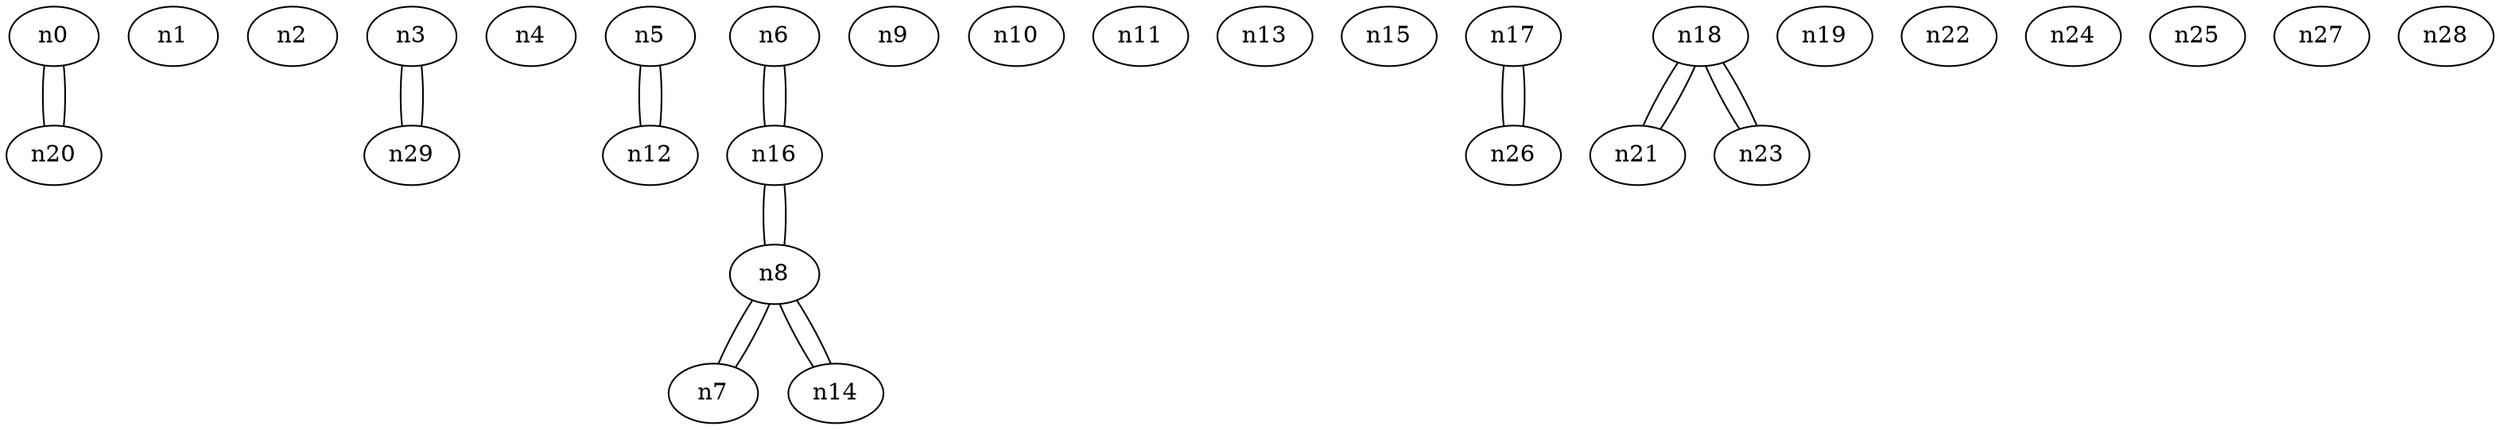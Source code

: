 graph {
n0;
n1;
n2;
n3;
n4;
n5;
n6;
n7;
n8;
n9;
n10;
n11;
n12;
n13;
n14;
n15;
n16;
n17;
n18;
n19;
n20;
n21;
n22;
n23;
n24;
n25;
n26;
n27;
n28;
n29;
n0 -- n20;
n3 -- n29;
n5 -- n12;
n6 -- n16;
n7 -- n8;
n8 -- n16;
n8 -- n14;
n8 -- n7;
n12 -- n5;
n14 -- n8;
n16 -- n6;
n16 -- n8;
n17 -- n26;
n18 -- n21;
n18 -- n23;
n20 -- n0;
n21 -- n18;
n23 -- n18;
n26 -- n17;
n29 -- n3;
}
